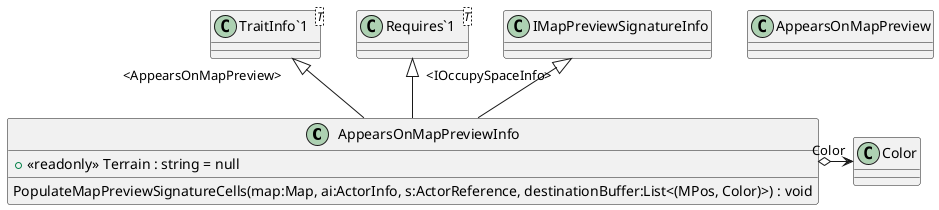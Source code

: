 @startuml
class AppearsOnMapPreviewInfo {
    + <<readonly>> Terrain : string = null
    PopulateMapPreviewSignatureCells(map:Map, ai:ActorInfo, s:ActorReference, destinationBuffer:List<(MPos, Color)>) : void
}
class AppearsOnMapPreview {
}
class "TraitInfo`1"<T> {
}
class "Requires`1"<T> {
}
"TraitInfo`1" "<AppearsOnMapPreview>" <|-- AppearsOnMapPreviewInfo
IMapPreviewSignatureInfo <|-- AppearsOnMapPreviewInfo
"Requires`1" "<IOccupySpaceInfo>" <|-- AppearsOnMapPreviewInfo
AppearsOnMapPreviewInfo o-> "Color" Color
@enduml

